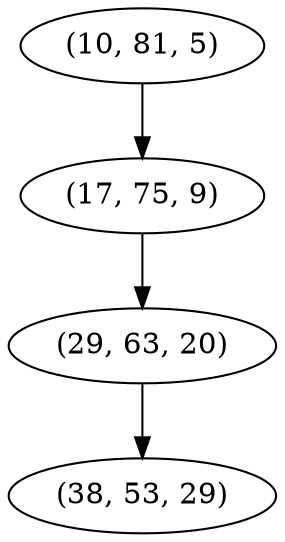 digraph tree {
    "(10, 81, 5)";
    "(17, 75, 9)";
    "(29, 63, 20)";
    "(38, 53, 29)";
    "(10, 81, 5)" -> "(17, 75, 9)";
    "(17, 75, 9)" -> "(29, 63, 20)";
    "(29, 63, 20)" -> "(38, 53, 29)";
}
